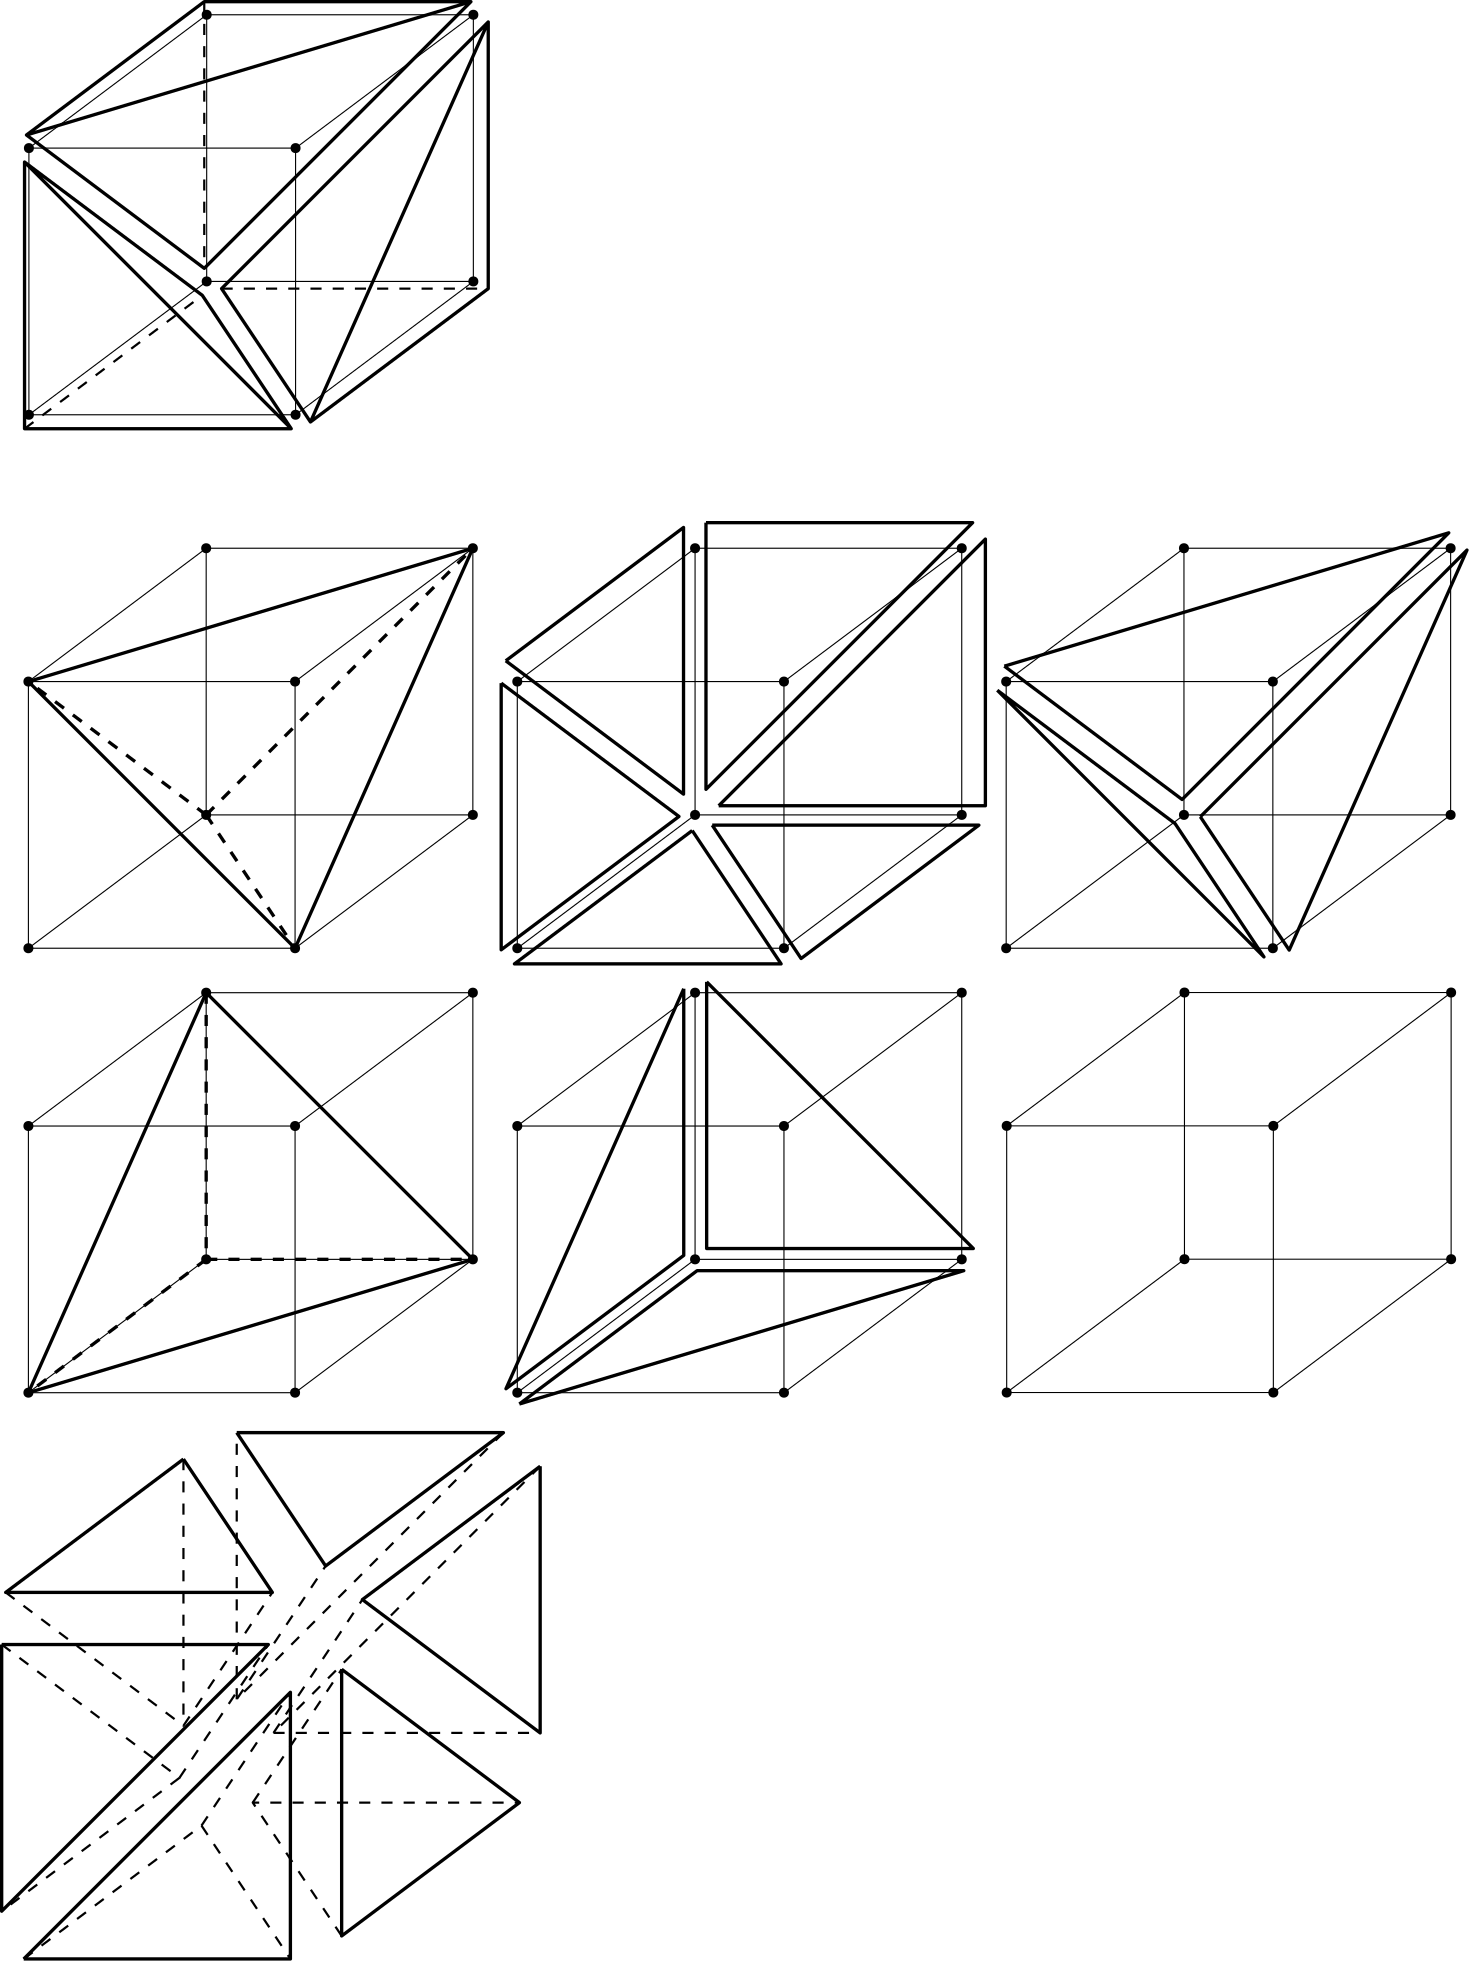 <?xml version="1.0"?>
<!DOCTYPE ipe SYSTEM "ipe.dtd">
<ipe version="70206" creator="Ipe 7.2.7">
<info created="D:20170901230117" modified="D:20170903160109"/>
<ipestyle name="basic">
<symbol name="arrow/arc(spx)">
<path stroke="sym-stroke" fill="sym-stroke" pen="sym-pen">
0 0 m
-1 0.333 l
-1 -0.333 l
h
</path>
</symbol>
<symbol name="arrow/farc(spx)">
<path stroke="sym-stroke" fill="white" pen="sym-pen">
0 0 m
-1 0.333 l
-1 -0.333 l
h
</path>
</symbol>
<symbol name="arrow/ptarc(spx)">
<path stroke="sym-stroke" fill="sym-stroke" pen="sym-pen">
0 0 m
-1 0.333 l
-0.8 0 l
-1 -0.333 l
h
</path>
</symbol>
<symbol name="arrow/fptarc(spx)">
<path stroke="sym-stroke" fill="white" pen="sym-pen">
0 0 m
-1 0.333 l
-0.8 0 l
-1 -0.333 l
h
</path>
</symbol>
<symbol name="mark/circle(sx)" transformations="translations">
<path fill="sym-stroke">
0.6 0 0 0.6 0 0 e
0.4 0 0 0.4 0 0 e
</path>
</symbol>
<symbol name="mark/disk(sx)" transformations="translations">
<path fill="sym-stroke">
0.6 0 0 0.6 0 0 e
</path>
</symbol>
<symbol name="mark/fdisk(sfx)" transformations="translations">
<group>
<path fill="sym-fill">
0.5 0 0 0.5 0 0 e
</path>
<path fill="sym-stroke" fillrule="eofill">
0.6 0 0 0.6 0 0 e
0.4 0 0 0.4 0 0 e
</path>
</group>
</symbol>
<symbol name="mark/box(sx)" transformations="translations">
<path fill="sym-stroke" fillrule="eofill">
-0.6 -0.6 m
0.6 -0.6 l
0.6 0.6 l
-0.6 0.6 l
h
-0.4 -0.4 m
0.4 -0.4 l
0.4 0.4 l
-0.4 0.4 l
h
</path>
</symbol>
<symbol name="mark/square(sx)" transformations="translations">
<path fill="sym-stroke">
-0.6 -0.6 m
0.6 -0.6 l
0.6 0.6 l
-0.6 0.6 l
h
</path>
</symbol>
<symbol name="mark/fsquare(sfx)" transformations="translations">
<group>
<path fill="sym-fill">
-0.5 -0.5 m
0.5 -0.5 l
0.5 0.5 l
-0.5 0.5 l
h
</path>
<path fill="sym-stroke" fillrule="eofill">
-0.6 -0.6 m
0.6 -0.6 l
0.6 0.6 l
-0.6 0.6 l
h
-0.4 -0.4 m
0.4 -0.4 l
0.4 0.4 l
-0.4 0.4 l
h
</path>
</group>
</symbol>
<symbol name="mark/cross(sx)" transformations="translations">
<group>
<path fill="sym-stroke">
-0.43 -0.57 m
0.57 0.43 l
0.43 0.57 l
-0.57 -0.43 l
h
</path>
<path fill="sym-stroke">
-0.43 0.57 m
0.57 -0.43 l
0.43 -0.57 l
-0.57 0.43 l
h
</path>
</group>
</symbol>
<symbol name="arrow/fnormal(spx)">
<path stroke="sym-stroke" fill="white" pen="sym-pen">
0 0 m
-1 0.333 l
-1 -0.333 l
h
</path>
</symbol>
<symbol name="arrow/pointed(spx)">
<path stroke="sym-stroke" fill="sym-stroke" pen="sym-pen">
0 0 m
-1 0.333 l
-0.8 0 l
-1 -0.333 l
h
</path>
</symbol>
<symbol name="arrow/fpointed(spx)">
<path stroke="sym-stroke" fill="white" pen="sym-pen">
0 0 m
-1 0.333 l
-0.8 0 l
-1 -0.333 l
h
</path>
</symbol>
<symbol name="arrow/linear(spx)">
<path stroke="sym-stroke" pen="sym-pen">
-1 0.333 m
0 0 l
-1 -0.333 l
</path>
</symbol>
<symbol name="arrow/fdouble(spx)">
<path stroke="sym-stroke" fill="white" pen="sym-pen">
0 0 m
-1 0.333 l
-1 -0.333 l
h
-1 0 m
-2 0.333 l
-2 -0.333 l
h
</path>
</symbol>
<symbol name="arrow/double(spx)">
<path stroke="sym-stroke" fill="sym-stroke" pen="sym-pen">
0 0 m
-1 0.333 l
-1 -0.333 l
h
-1 0 m
-2 0.333 l
-2 -0.333 l
h
</path>
</symbol>
<pen name="heavier" value="0.8"/>
<pen name="fat" value="1.2"/>
<pen name="ultrafat" value="2"/>
<symbolsize name="large" value="5"/>
<symbolsize name="small" value="2"/>
<symbolsize name="tiny" value="1.1"/>
<arrowsize name="large" value="10"/>
<arrowsize name="small" value="5"/>
<arrowsize name="tiny" value="3"/>
<color name="red" value="1 0 0"/>
<color name="green" value="0 1 0"/>
<color name="blue" value="0 0 1"/>
<color name="yellow" value="1 1 0"/>
<color name="orange" value="1 0.647 0"/>
<color name="gold" value="1 0.843 0"/>
<color name="purple" value="0.627 0.125 0.941"/>
<color name="gray" value="0.745"/>
<color name="brown" value="0.647 0.165 0.165"/>
<color name="navy" value="0 0 0.502"/>
<color name="pink" value="1 0.753 0.796"/>
<color name="seagreen" value="0.18 0.545 0.341"/>
<color name="turquoise" value="0.251 0.878 0.816"/>
<color name="violet" value="0.933 0.51 0.933"/>
<color name="darkblue" value="0 0 0.545"/>
<color name="darkcyan" value="0 0.545 0.545"/>
<color name="darkgray" value="0.663"/>
<color name="darkgreen" value="0 0.392 0"/>
<color name="darkmagenta" value="0.545 0 0.545"/>
<color name="darkorange" value="1 0.549 0"/>
<color name="darkred" value="0.545 0 0"/>
<color name="lightblue" value="0.678 0.847 0.902"/>
<color name="lightcyan" value="0.878 1 1"/>
<color name="lightgray" value="0.827"/>
<color name="lightgreen" value="0.565 0.933 0.565"/>
<color name="lightyellow" value="1 1 0.878"/>
<dashstyle name="dashed" value="[4] 0"/>
<dashstyle name="dotted" value="[1 3] 0"/>
<dashstyle name="dash dotted" value="[4 2 1 2] 0"/>
<dashstyle name="dash dot dotted" value="[4 2 1 2 1 2] 0"/>
<textsize name="large" value="\large"/>
<textsize name="Large" value="\Large"/>
<textsize name="LARGE" value="\LARGE"/>
<textsize name="huge" value="\huge"/>
<textsize name="Huge" value="\Huge"/>
<textsize name="small" value="\small"/>
<textsize name="footnote" value="\footnotesize"/>
<textsize name="tiny" value="\tiny"/>
<textstyle name="center" begin="\begin{center}" end="\end{center}"/>
<textstyle name="itemize" begin="\begin{itemize}" end="\end{itemize}"/>
<textstyle name="item" begin="\begin{itemize}\item{}" end="\end{itemize}"/>
<gridsize name="4 pts" value="4"/>
<gridsize name="8 pts (~3 mm)" value="8"/>
<gridsize name="16 pts (~6 mm)" value="16"/>
<gridsize name="32 pts (~12 mm)" value="32"/>
<gridsize name="10 pts (~3.5 mm)" value="10"/>
<gridsize name="20 pts (~7 mm)" value="20"/>
<gridsize name="14 pts (~5 mm)" value="14"/>
<gridsize name="28 pts (~10 mm)" value="28"/>
<gridsize name="56 pts (~20 mm)" value="56"/>
<anglesize name="90 deg" value="90"/>
<anglesize name="60 deg" value="60"/>
<anglesize name="45 deg" value="45"/>
<anglesize name="30 deg" value="30"/>
<anglesize name="22.5 deg" value="22.5"/>
<opacity name="10%" value="0.1"/>
<opacity name="30%" value="0.3"/>
<opacity name="50%" value="0.5"/>
<opacity name="75%" value="0.75"/>
<tiling name="falling" angle="-60" step="4" width="1"/>
<tiling name="rising" angle="30" step="4" width="1"/>
</ipestyle>
<page>
<layer name="alpha"/>
<view layers="alpha" active="alpha"/>
<path layer="alpha" matrix="1 0 0 1 -16 -160" stroke="black">
64 704 m
128 752 l
224 752 l
160 704 l
160 608 l
64 608 l
64 704 l
160 704 l
</path>
<path matrix="1 0 0 1 -16 -160" stroke="black">
128 752 m
128 656 l
64 608 l
</path>
<path matrix="1 0 0 1 -16 -160" stroke="black">
128 656 m
224 656 l
160 608 l
</path>
<path matrix="1 0 0 1 -16 -160" stroke="black">
224 752 m
224 656 l
</path>
<use matrix="1 0 0 1 -16 -160" name="mark/disk(sx)" pos="128 752" size="normal" stroke="black"/>
<use matrix="1 0 0 1 -16 -160" name="mark/disk(sx)" pos="64 704" size="normal" stroke="black"/>
<use matrix="1 0 0 1 -16 -160" name="mark/disk(sx)" pos="160 704" size="normal" stroke="black"/>
<use matrix="1 0 0 1 -16 -160" name="mark/disk(sx)" pos="224 752" size="normal" stroke="black"/>
<use matrix="1 0 0 1 -16 -160" name="mark/disk(sx)" pos="224 656" size="normal" stroke="black"/>
<use matrix="1 0 0 1 -16 -160" name="mark/disk(sx)" pos="160 608" size="normal" stroke="black"/>
<use matrix="1 0 0 1 -16 -160" name="mark/disk(sx)" pos="64 608" size="normal" stroke="black"/>
<use matrix="1 0 0 1 -16 -160" name="mark/disk(sx)" pos="128 656" size="normal" stroke="black"/>
<path matrix="1 0 0 1 160 -160" stroke="black">
64 704 m
128 752 l
224 752 l
160 704 l
160 608 l
64 608 l
64 704 l
160 704 l
</path>
<path matrix="1 0 0 1 160 -160" stroke="black">
128 752 m
128 656 l
64 608 l
</path>
<path matrix="1 0 0 1 160 -160" stroke="black">
128 656 m
224 656 l
160 608 l
</path>
<path matrix="1 0 0 1 160 -160" stroke="black">
224 752 m
224 656 l
</path>
<use matrix="1 0 0 1 160 -160" name="mark/disk(sx)" pos="128 752" size="normal" stroke="black"/>
<use matrix="1 0 0 1 160 -160" name="mark/disk(sx)" pos="64 704" size="normal" stroke="black"/>
<use matrix="1 0 0 1 160 -160" name="mark/disk(sx)" pos="160 704" size="normal" stroke="black"/>
<use matrix="1 0 0 1 160 -160" name="mark/disk(sx)" pos="224 752" size="normal" stroke="black"/>
<use matrix="1 0 0 1 160 -160" name="mark/disk(sx)" pos="224 656" size="normal" stroke="black"/>
<use matrix="1 0 0 1 160 -160" name="mark/disk(sx)" pos="160 608" size="normal" stroke="black"/>
<use matrix="1 0 0 1 160 -160" name="mark/disk(sx)" pos="64 608" size="normal" stroke="black"/>
<use matrix="1 0 0 1 160 -160" name="mark/disk(sx)" pos="128 656" size="normal" stroke="black"/>
<path matrix="1 0 0 1 336 -160" stroke="black">
64 704 m
128 752 l
224 752 l
160 704 l
160 608 l
64 608 l
64 704 l
160 704 l
</path>
<path matrix="1 0 0 1 336 -160" stroke="black">
128 752 m
128 656 l
64 608 l
</path>
<path matrix="1 0 0 1 336 -160" stroke="black">
128 656 m
224 656 l
160 608 l
</path>
<path matrix="1 0 0 1 336 -160" stroke="black">
224 752 m
224 656 l
</path>
<use matrix="1 0 0 1 336 -160" name="mark/disk(sx)" pos="128 752" size="normal" stroke="black"/>
<use matrix="1 0 0 1 336 -160" name="mark/disk(sx)" pos="64 704" size="normal" stroke="black"/>
<use matrix="1 0 0 1 336 -160" name="mark/disk(sx)" pos="160 704" size="normal" stroke="black"/>
<use matrix="1 0 0 1 336 -160" name="mark/disk(sx)" pos="224 752" size="normal" stroke="black"/>
<use matrix="1 0 0 1 336 -160" name="mark/disk(sx)" pos="224 656" size="normal" stroke="black"/>
<use matrix="1 0 0 1 336 -160" name="mark/disk(sx)" pos="160 608" size="normal" stroke="black"/>
<use matrix="1 0 0 1 336 -160" name="mark/disk(sx)" pos="64 608" size="normal" stroke="black"/>
<use matrix="1 0 0 1 336 -160" name="mark/disk(sx)" pos="128 656" size="normal" stroke="black"/>
<path matrix="1 0 0 1 -16 -160" stroke="black" pen="fat">
64 704 m
224 752 l
160 608 l
64 704 l
</path>
<path matrix="1 0 0 1 -16 -160" stroke="black" dash="dashed" pen="fat">
128 656 m
64 704 l
</path>
<path matrix="1 0 0 1 -16 -160" stroke="black" dash="dashed" pen="fat">
128 656 m
224 752 l
</path>
<path matrix="1 0 0 1 -16 -160" stroke="black" dash="dashed" pen="fat">
128 656 m
160 608 l
</path>
<path matrix="1 0 0 1 -17.0286 -165.636" stroke="black" pen="fat">
304 656 m
240 608 l
336 608 l
304 656 l
</path>
<path matrix="1 0 0 1 -21.799 -160.566" stroke="black" pen="fat">
240 704 m
240 608 l
304 656 l
240 704 l
</path>
<path matrix="1 0 0 1 -20.1551 -152.523" stroke="black" pen="fat">
240 704 m
304 752 l
304 656 l
240 704 l
</path>
<path matrix="1 0 0 1 -12.0734 -150.791" stroke="black" pen="fat">
304 752 m
304 656 l
400 752 l
304 752 l
</path>
<path matrix="1 0 0 1 -7.48723 -156.704" stroke="black" pen="fat">
304 656 m
400 656 l
400 752 l
304 656 l
</path>
<path matrix="1 0 0 1 -9.8286 -163.693" stroke="black" pen="fat">
304 656 m
336 608 l
400 656 l
304 656 l
</path>
<path matrix="1 0 0 1 -19.2046 -163.122" stroke="black" pen="fat">
416 704 m
480 656 l
512 608 l
416 704 l
</path>
<path matrix="1 0 0 1 -16.6648 -154.45" stroke="black" pen="fat">
416 704 m
576 752 l
480 656 l
416 704 l
</path>
<path matrix="1 0 0 1 -10.1101 -160.665" stroke="black" pen="fat">
480 656 m
576 752 l
512 608 l
480 656 l
</path>
<path matrix="1 0 0 1 -16 -320" stroke="black">
64 704 m
128 752 l
224 752 l
160 704 l
160 608 l
64 608 l
64 704 l
160 704 l
</path>
<path matrix="1 0 0 1 -16 -320" stroke="black">
128 752 m
128 656 l
64 608 l
</path>
<path matrix="1 0 0 1 -16 -320" stroke="black">
128 656 m
224 656 l
160 608 l
</path>
<path matrix="1 0 0 1 -16 -320" stroke="black">
224 752 m
224 656 l
</path>
<use matrix="1 0 0 1 -16 -320" name="mark/disk(sx)" pos="128 752" size="normal" stroke="black"/>
<use matrix="1 0 0 1 -16 -320" name="mark/disk(sx)" pos="64 704" size="normal" stroke="black"/>
<use matrix="1 0 0 1 -16 -320" name="mark/disk(sx)" pos="160 704" size="normal" stroke="black"/>
<use matrix="1 0 0 1 -16 -320" name="mark/disk(sx)" pos="224 752" size="normal" stroke="black"/>
<use matrix="1 0 0 1 -16 -320" name="mark/disk(sx)" pos="224 656" size="normal" stroke="black"/>
<use matrix="1 0 0 1 -16 -320" name="mark/disk(sx)" pos="160 608" size="normal" stroke="black"/>
<use matrix="1 0 0 1 -16 -320" name="mark/disk(sx)" pos="64 608" size="normal" stroke="black"/>
<use matrix="1 0 0 1 -16 -320" name="mark/disk(sx)" pos="128 656" size="normal" stroke="black"/>
<path matrix="1 0 0 1 160 -320" stroke="black">
64 704 m
128 752 l
224 752 l
160 704 l
160 608 l
64 608 l
64 704 l
160 704 l
</path>
<path matrix="1 0 0 1 160 -320" stroke="black">
128 752 m
128 656 l
64 608 l
</path>
<path matrix="1 0 0 1 160 -320" stroke="black">
128 656 m
224 656 l
160 608 l
</path>
<path matrix="1 0 0 1 160 -320" stroke="black">
224 752 m
224 656 l
</path>
<use matrix="1 0 0 1 160 -320" name="mark/disk(sx)" pos="128 752" size="normal" stroke="black"/>
<use matrix="1 0 0 1 160 -320" name="mark/disk(sx)" pos="64 704" size="normal" stroke="black"/>
<use matrix="1 0 0 1 160 -320" name="mark/disk(sx)" pos="160 704" size="normal" stroke="black"/>
<use matrix="1 0 0 1 160 -320" name="mark/disk(sx)" pos="224 752" size="normal" stroke="black"/>
<use matrix="1 0 0 1 160 -320" name="mark/disk(sx)" pos="224 656" size="normal" stroke="black"/>
<use matrix="1 0 0 1 160 -320" name="mark/disk(sx)" pos="160 608" size="normal" stroke="black"/>
<use matrix="1 0 0 1 160 -320" name="mark/disk(sx)" pos="64 608" size="normal" stroke="black"/>
<use matrix="1 0 0 1 160 -320" name="mark/disk(sx)" pos="128 656" size="normal" stroke="black"/>
<path matrix="1 0 0 1 -16 -128" stroke="black" pen="fat">
128 560 m
64 416 l
224 464 l
128 560 l
</path>
<path matrix="1 0 0 1 -16 -128" stroke="black" dash="dashed" pen="fat">
128 560 m
128 464 l
64 416 l
</path>
<path matrix="1 0 0 1 -16 -128" stroke="black" dash="dashed" pen="fat">
128 464 m
224 464 l
</path>
<path matrix="1 0 0 1 -52.076 -126.58" stroke="black" pen="fat">
336 560 m
272 416 l
336 464 l
336 560 l
</path>
<path matrix="1 0 0 1 -43.8309 -124.097" stroke="black" pen="fat">
336 560 m
336 464 l
432 464 l
336 560 l
</path>
<path matrix="1 0 0 1 -47.2608 -132.073" stroke="black" pen="fat">
272 416 m
432 464 l
336 464 l
272 416 l
</path>
<path matrix="1 0 0 1 336.181 -319.95" stroke="black">
64 704 m
128 752 l
224 752 l
160 704 l
160 608 l
64 608 l
64 704 l
160 704 l
</path>
<path matrix="1 0 0 1 336.181 -319.95" stroke="black">
128 752 m
128 656 l
64 608 l
</path>
<path matrix="1 0 0 1 336.181 -319.95" stroke="black">
128 656 m
224 656 l
160 608 l
</path>
<path matrix="1 0 0 1 336.181 -319.95" stroke="black">
224 752 m
224 656 l
</path>
<use matrix="1 0 0 1 336.181 -319.95" name="mark/disk(sx)" pos="128 752" size="normal" stroke="black"/>
<use matrix="1 0 0 1 336.181 -319.95" name="mark/disk(sx)" pos="64 704" size="normal" stroke="black"/>
<use matrix="1 0 0 1 336.181 -319.95" name="mark/disk(sx)" pos="160 704" size="normal" stroke="black"/>
<use matrix="1 0 0 1 336.181 -319.95" name="mark/disk(sx)" pos="224 752" size="normal" stroke="black"/>
<use matrix="1 0 0 1 336.181 -319.95" name="mark/disk(sx)" pos="224 656" size="normal" stroke="black"/>
<use matrix="1 0 0 1 336.181 -319.95" name="mark/disk(sx)" pos="160 608" size="normal" stroke="black"/>
<use matrix="1 0 0 1 336.181 -319.95" name="mark/disk(sx)" pos="64 608" size="normal" stroke="black"/>
<use matrix="1 0 0 1 336.181 -319.95" name="mark/disk(sx)" pos="128 656" size="normal" stroke="black"/>
<path matrix="1 0 0 1 -17.6824 -123.861" stroke="black" pen="fat">
64 208 m
160 304 l
160 208 l
64 208 l
</path>
<path matrix="1 0 0 1 -17.6824 -123.861" stroke="black" dash="dashed" pen="heavier">
64 208 m
128 256 l
160 208 l
</path>
<path matrix="1 0 0 1 -17.6824 -123.861" stroke="black" dash="dashed" pen="heavier">
128 256 m
160 304 l
</path>
<path matrix="1 0 0 1 0.7702 -115.577" stroke="black" dash="dashed" pen="heavier">
160 208 m
128 256 l
224 256 l
</path>
<path matrix="1 0 0 1 0.7702 -115.577" stroke="black" dash="dashed" pen="heavier">
128 256 m
160 304 l
</path>
<path matrix="1 0 0 1 0.7702 -115.577" stroke="black" pen="fat">
160 304 m
160 208 l
224 256 l
160 304 l
</path>
<path matrix="1 0 0 1 -25.6251 -106.665" stroke="black" pen="fat">
64 304 m
64 208 l
160 304 l
64 304 l
</path>
<path matrix="1 0 0 1 -25.6251 -106.665" stroke="black" dash="dashed" pen="heavier">
64 304 m
128 256 l
64 208 l
</path>
<path matrix="1 0 0 1 -25.6251 -106.665" stroke="black" dash="dashed" pen="heavier">
128 256 m
160 304 l
</path>
<path matrix="1 0 0 1 -4.99983 -78.3827" stroke="black" dash="dashed" pen="heavier">
128 256 m
128 352 l
</path>
<path matrix="1 0 0 1 -4.99983 -78.3827" stroke="black" dash="dashed" pen="heavier">
224 352 m
128 256 l
160 304 l
</path>
<path matrix="1 0 0 1 -4.99983 -78.3827" stroke="black" pen="fat">
128 352 m
160 304 l
224 352 l
128 352 l
</path>
<path matrix="1 0 0 1 8.23293 -90.4854" stroke="black" pen="fat">
224 352 m
160 304 l
224 256 l
224 352 l
</path>
<path matrix="1 0 0 1 8.23293 -90.4854" stroke="black" dash="dashed" pen="heavier">
224 352 m
128 256 l
</path>
<path matrix="1 0 0 1 8.23293 -90.4854" stroke="black" dash="dashed" pen="heavier">
128 256 m
224 256 l
</path>
<path matrix="1 0 0 1 8.23293 -90.4854" stroke="black" dash="dashed" pen="heavier">
128 256 m
160 304 l
</path>
<path matrix="1 0 0 1 -24.1848 -87.9069" stroke="black" pen="fat">
128 352 m
160 304 l
64 304 l
128 352 l
</path>
<path matrix="1 0 0 1 -24.1848 -87.9069" stroke="black" dash="dashed" pen="heavier">
64 304 m
128 256 l
</path>
<path matrix="1 0 0 1 -24.1848 -87.9069" stroke="black" dash="dashed" pen="heavier">
128 352 m
128 256 l
160 304 l
</path>
<path matrix="1 0 0 1 -15.819 32.05" stroke="black">
64 704 m
128 752 l
224 752 l
160 704 l
160 608 l
64 608 l
64 704 l
160 704 l
</path>
<path matrix="1 0 0 1 -15.819 32.05" stroke="black">
128 752 m
128 656 l
64 608 l
</path>
<path matrix="1 0 0 1 -15.819 32.05" stroke="black">
128 656 m
224 656 l
160 608 l
</path>
<path matrix="1 0 0 1 -15.819 32.05" stroke="black">
224 752 m
224 656 l
</path>
<use matrix="1 0 0 1 -15.819 32.05" name="mark/disk(sx)" pos="128 752" size="normal" stroke="black"/>
<use matrix="1 0 0 1 -15.819 32.05" name="mark/disk(sx)" pos="64 704" size="normal" stroke="black"/>
<use matrix="1 0 0 1 -15.819 32.05" name="mark/disk(sx)" pos="160 704" size="normal" stroke="black"/>
<use matrix="1 0 0 1 -15.819 32.05" name="mark/disk(sx)" pos="224 752" size="normal" stroke="black"/>
<use matrix="1 0 0 1 -15.819 32.05" name="mark/disk(sx)" pos="224 656" size="normal" stroke="black"/>
<use matrix="1 0 0 1 -15.819 32.05" name="mark/disk(sx)" pos="160 608" size="normal" stroke="black"/>
<use matrix="1 0 0 1 -15.819 32.05" name="mark/disk(sx)" pos="64 608" size="normal" stroke="black"/>
<use matrix="1 0 0 1 -15.819 32.05" name="mark/disk(sx)" pos="128 656" size="normal" stroke="black"/>
<path matrix="1 0 0 1 -1.38677 -4.96795" stroke="black" pen="fat">
48 736 m
48 640 l
144 640 l
48 736 l
112 688 l
144 640 l
144 640 l
</path>
<path matrix="1 0 0 1 -1.38677 -4.96795" stroke="black" dash="dashed" pen="heavier">
48 640 m
112 688 l
</path>
<path matrix="1 0 0 1 5.54187 -2.53981" stroke="black" pen="fat">
112 688 m
144 640 l
208 688 l
208 784 l
144 640 l
112 688 l
208 784 l
</path>
<path matrix="1 0 0 1 5.54187 -2.53981" stroke="black" dash="dashed" pen="heavier">
112 688 m
208 688 l
</path>
<path matrix="1 0 0 1 -0.693383 4.76539" stroke="black" pen="fat">
48 736 m
112 688 l
208 784 l
48 736 l
112 784 l
208 784 l
</path>
<path matrix="1 0 0 1 -0.693383 4.76539" stroke="black" dash="dashed" pen="heavier">
112 784 m
112 688 l
</path>
</page>
</ipe>
